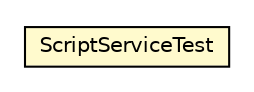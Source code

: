 #!/usr/local/bin/dot
#
# Class diagram 
# Generated by UMLGraph version R5_6_6-8-g8d7759 (http://www.umlgraph.org/)
#

digraph G {
	edge [fontname="Helvetica",fontsize=10,labelfontname="Helvetica",labelfontsize=10];
	node [fontname="Helvetica",fontsize=10,shape=plaintext];
	nodesep=0.25;
	ranksep=0.5;
	// org.dayatang.script.ScriptServiceTest
	c41078 [label=<<table title="org.dayatang.script.ScriptServiceTest" border="0" cellborder="1" cellspacing="0" cellpadding="2" port="p" bgcolor="lemonChiffon" href="./ScriptServiceTest.html">
		<tr><td><table border="0" cellspacing="0" cellpadding="1">
<tr><td align="center" balign="center"> ScriptServiceTest </td></tr>
		</table></td></tr>
		</table>>, URL="./ScriptServiceTest.html", fontname="Helvetica", fontcolor="black", fontsize=10.0];
}

